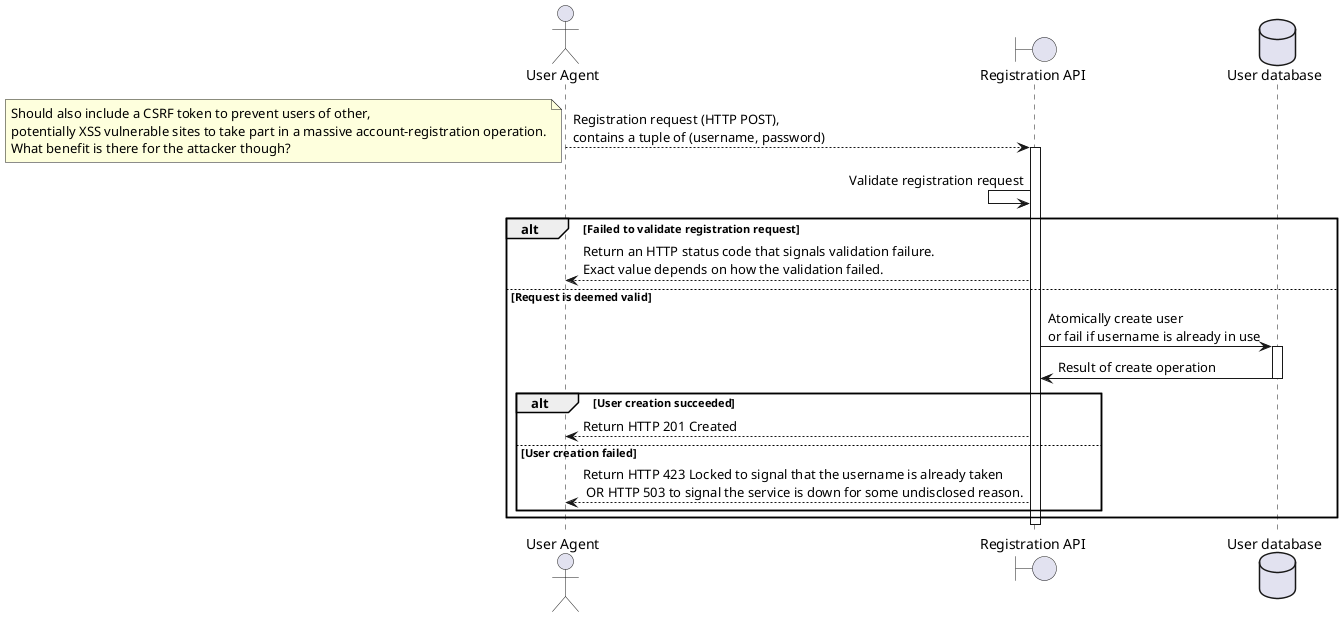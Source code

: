 @startuml

actor "User Agent" as user_agent
boundary "Registration API" as api_reg
database "User database" as db_user

user_agent --> api_reg : Registration request (HTTP POST),\ncontains a tuple of (username, password)
note top
    Should also include a CSRF token to prevent users of other,
    potentially XSS vulnerable sites to take part in a massive account-registration operation.
    What benefit is there for the attacker though?
end note

activate api_reg

api_reg <- api_reg : Validate registration request
alt Failed to validate registration request
    user_agent <-- api_reg: Return an HTTP status code that signals validation failure.\nExact value depends on how the validation failed.
else Request is deemed valid
    api_reg -> db_user : Atomically create user\nor fail if username is already in use
    activate db_user

    api_reg <- db_user : Result of create operation
    deactivate db_user

    alt User creation succeeded
        user_agent <-- api_reg: Return HTTP 201 Created
    else User creation failed
        user_agent <-- api_reg: Return HTTP 423 Locked to signal that the username is already taken\n OR HTTP 503 to signal the service is down for some undisclosed reason.
    end
end

deactivate api_reg

@enduml
